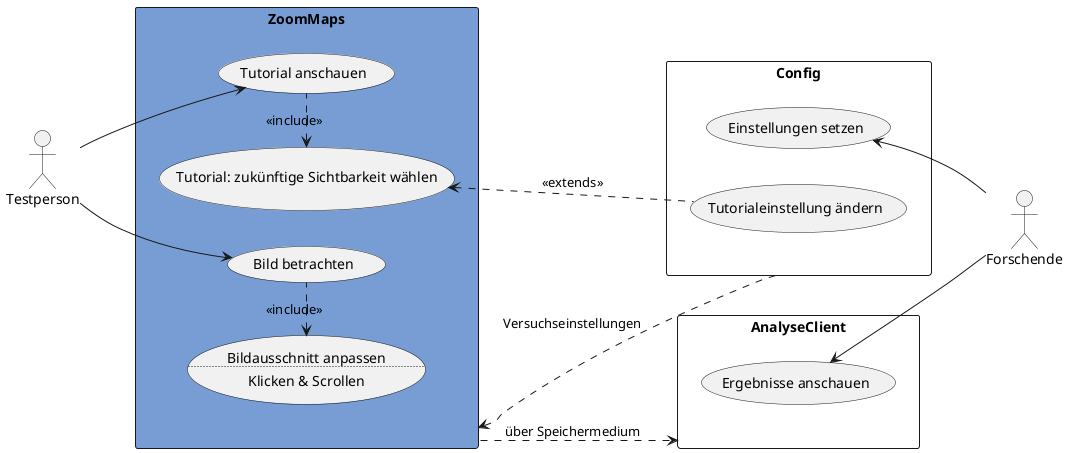 @startuml zoommaps
left to right direction

actor Testperson as t
actor Forschende as f

rectangle ZoomMaps as z #789dd5 {
    usecase "Tutorial anschauen" as td
    usecase "Tutorial: zukünftige Sichtbarkeit wählen" as tw
    usecase "Bild betrachten" as bb
    usecase ba as "Bildausschnitt anpassen
    ..
    Klicken & Scrollen"
    td .l.> tw : <<include>>
    bb .l.> ba : <<include>>
}

rectangle AnalyseClient as a {
    usecase "Ergebnisse anschauen" as ea
}

rectangle Config as c {
    usecase "Einstellungen setzen" as es
    usecase "Tutorialeinstellung ändern" as tä
}

' Testperson
t --> td
' t --> tw
t --> bb
' t --> ba

' Forschende
es <-- f
ea <-- f

' intern
tw <.. tä : <<extends>>
z ..> a : über Speichermedium
z <.. c : Versuchseinstellungen

@enduml
